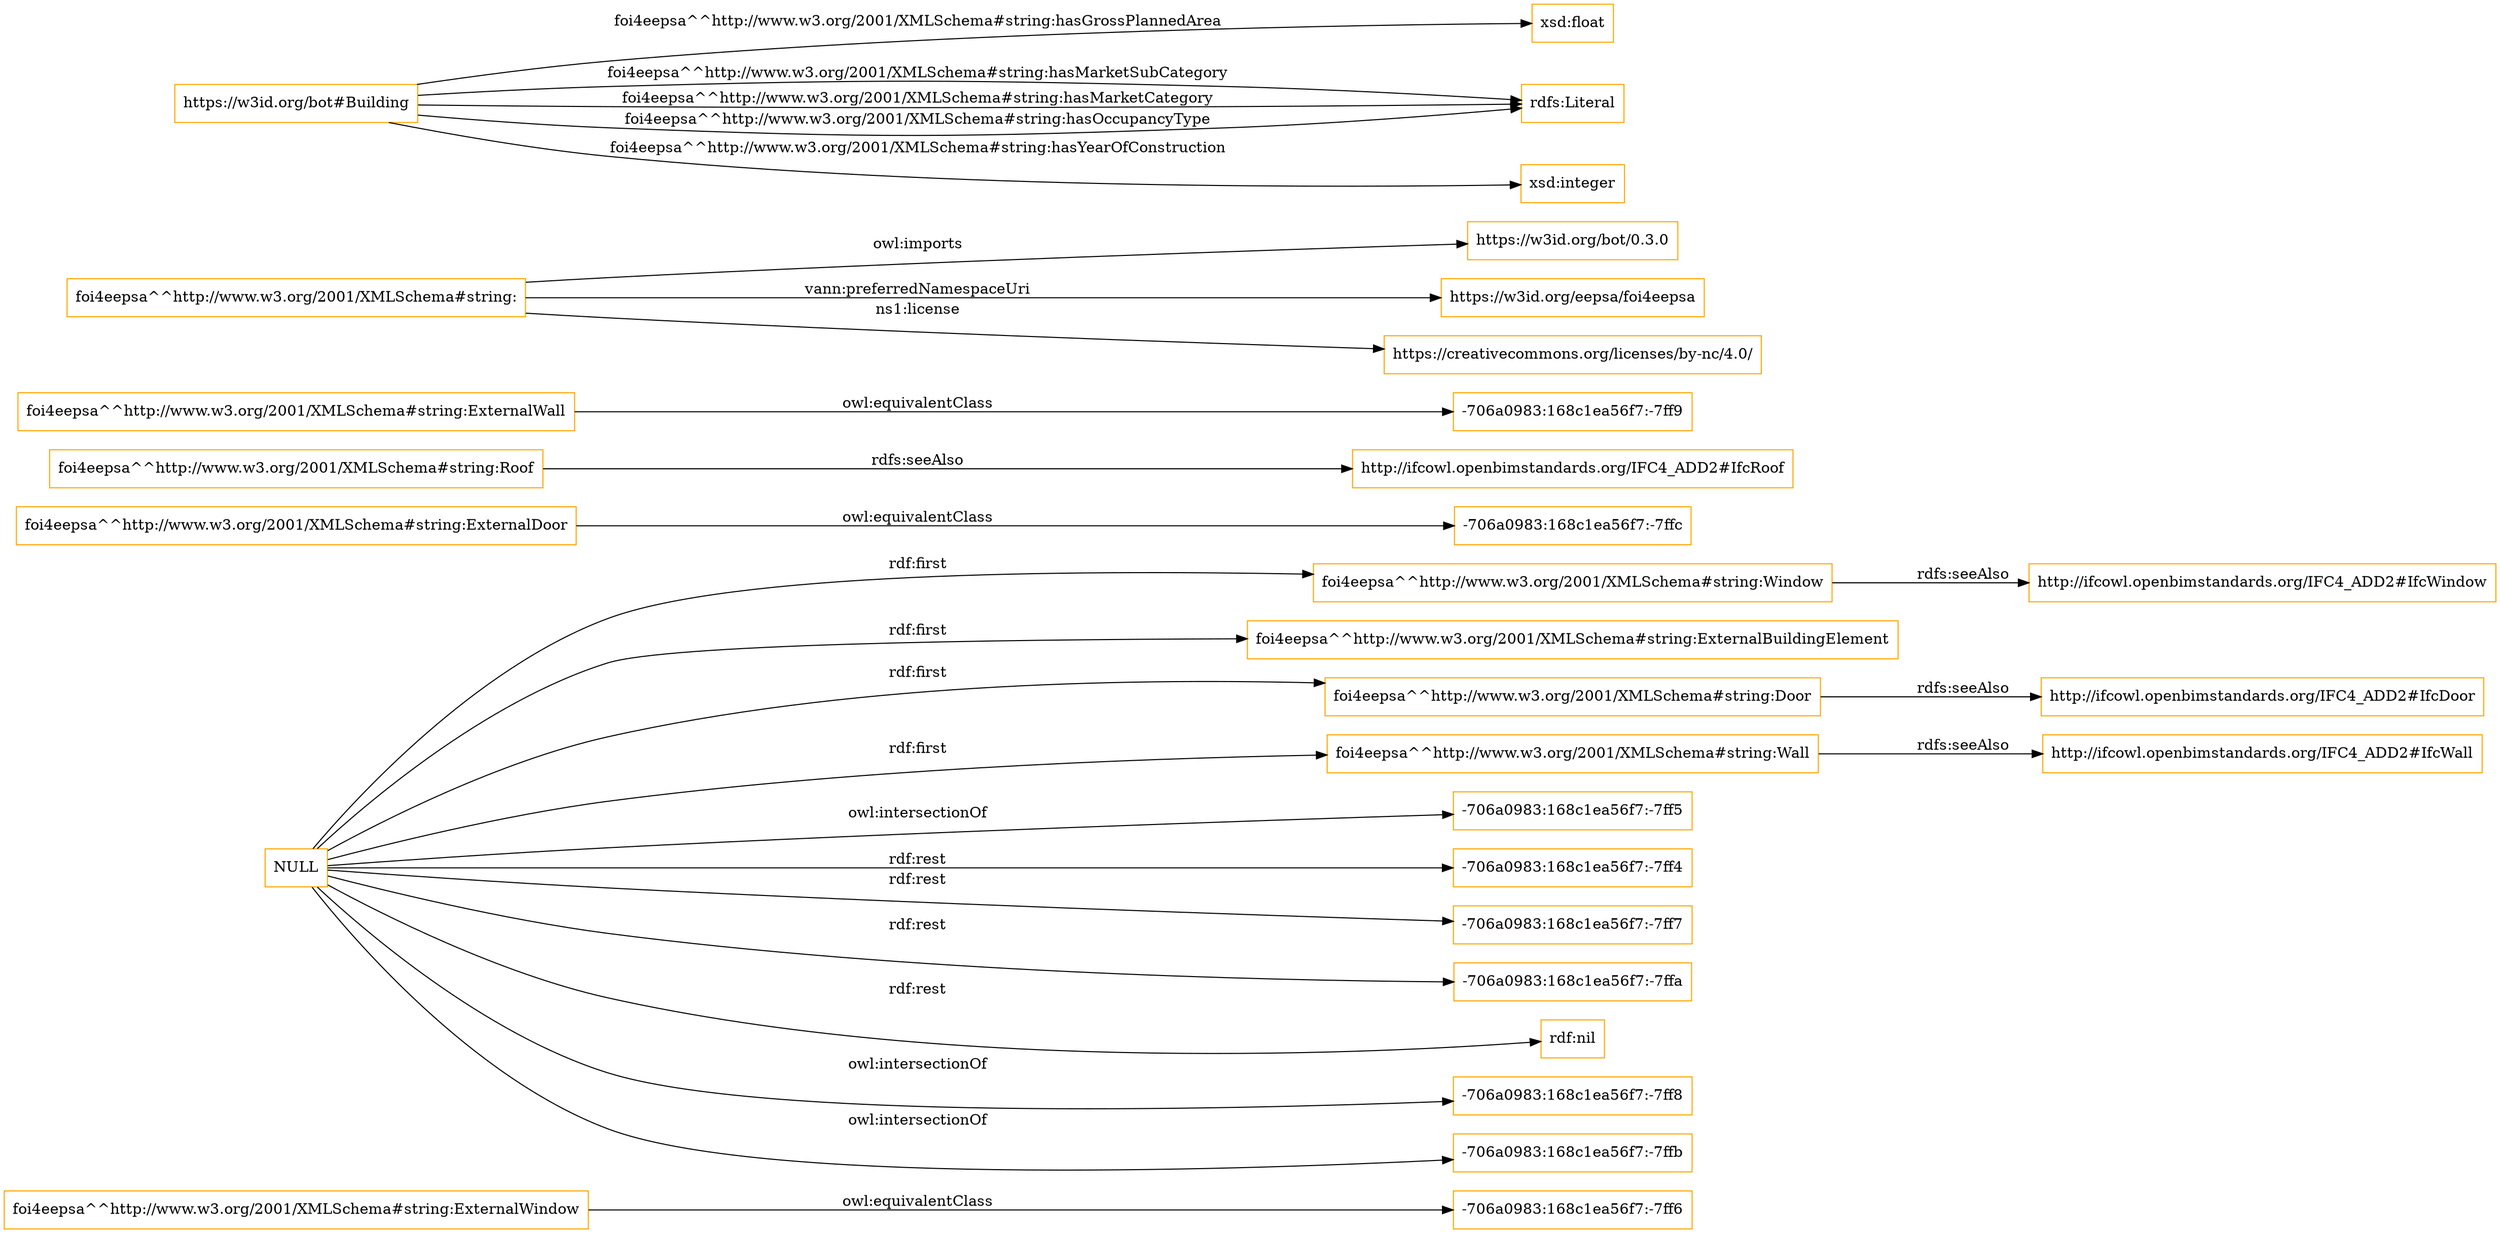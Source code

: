 digraph ar2dtool_diagram { 
rankdir=LR;
size="1501"
node [shape = rectangle, color="orange"]; "-706a0983:168c1ea56f7:-7ff6" "foi4eepsa^^http://www.w3.org/2001/XMLSchema#string:Window" "foi4eepsa^^http://www.w3.org/2001/XMLSchema#string:ExternalDoor" "foi4eepsa^^http://www.w3.org/2001/XMLSchema#string:Roof" "foi4eepsa^^http://www.w3.org/2001/XMLSchema#string:ExternalWall" "foi4eepsa^^http://www.w3.org/2001/XMLSchema#string:ExternalBuildingElement" "-706a0983:168c1ea56f7:-7ff9" "foi4eepsa^^http://www.w3.org/2001/XMLSchema#string:Door" "foi4eepsa^^http://www.w3.org/2001/XMLSchema#string:ExternalWindow" "foi4eepsa^^http://www.w3.org/2001/XMLSchema#string:Wall" "-706a0983:168c1ea56f7:-7ffc" ; /*classes style*/
	"foi4eepsa^^http://www.w3.org/2001/XMLSchema#string:Door" -> "http://ifcowl.openbimstandards.org/IFC4_ADD2#IfcDoor" [ label = "rdfs:seeAlso" ];
	"foi4eepsa^^http://www.w3.org/2001/XMLSchema#string:Wall" -> "http://ifcowl.openbimstandards.org/IFC4_ADD2#IfcWall" [ label = "rdfs:seeAlso" ];
	"foi4eepsa^^http://www.w3.org/2001/XMLSchema#string:Roof" -> "http://ifcowl.openbimstandards.org/IFC4_ADD2#IfcRoof" [ label = "rdfs:seeAlso" ];
	"foi4eepsa^^http://www.w3.org/2001/XMLSchema#string:ExternalDoor" -> "-706a0983:168c1ea56f7:-7ffc" [ label = "owl:equivalentClass" ];
	"foi4eepsa^^http://www.w3.org/2001/XMLSchema#string:ExternalWindow" -> "-706a0983:168c1ea56f7:-7ff6" [ label = "owl:equivalentClass" ];
	"foi4eepsa^^http://www.w3.org/2001/XMLSchema#string:ExternalWall" -> "-706a0983:168c1ea56f7:-7ff9" [ label = "owl:equivalentClass" ];
	"foi4eepsa^^http://www.w3.org/2001/XMLSchema#string:Window" -> "http://ifcowl.openbimstandards.org/IFC4_ADD2#IfcWindow" [ label = "rdfs:seeAlso" ];
	"foi4eepsa^^http://www.w3.org/2001/XMLSchema#string:" -> "https://w3id.org/bot/0.3.0" [ label = "owl:imports" ];
	"foi4eepsa^^http://www.w3.org/2001/XMLSchema#string:" -> "https://w3id.org/eepsa/foi4eepsa" [ label = "vann:preferredNamespaceUri" ];
	"foi4eepsa^^http://www.w3.org/2001/XMLSchema#string:" -> "https://creativecommons.org/licenses/by-nc/4.0/" [ label = "ns1:license" ];
	"NULL" -> "-706a0983:168c1ea56f7:-7ff5" [ label = "owl:intersectionOf" ];
	"NULL" -> "-706a0983:168c1ea56f7:-7ff4" [ label = "rdf:rest" ];
	"NULL" -> "-706a0983:168c1ea56f7:-7ff7" [ label = "rdf:rest" ];
	"NULL" -> "foi4eepsa^^http://www.w3.org/2001/XMLSchema#string:Window" [ label = "rdf:first" ];
	"NULL" -> "foi4eepsa^^http://www.w3.org/2001/XMLSchema#string:ExternalBuildingElement" [ label = "rdf:first" ];
	"NULL" -> "-706a0983:168c1ea56f7:-7ffa" [ label = "rdf:rest" ];
	"NULL" -> "rdf:nil" [ label = "rdf:rest" ];
	"NULL" -> "foi4eepsa^^http://www.w3.org/2001/XMLSchema#string:Door" [ label = "rdf:first" ];
	"NULL" -> "-706a0983:168c1ea56f7:-7ff8" [ label = "owl:intersectionOf" ];
	"NULL" -> "-706a0983:168c1ea56f7:-7ffb" [ label = "owl:intersectionOf" ];
	"NULL" -> "foi4eepsa^^http://www.w3.org/2001/XMLSchema#string:Wall" [ label = "rdf:first" ];
	"https://w3id.org/bot#Building" -> "xsd:float" [ label = "foi4eepsa^^http://www.w3.org/2001/XMLSchema#string:hasGrossPlannedArea" ];
	"https://w3id.org/bot#Building" -> "rdfs:Literal" [ label = "foi4eepsa^^http://www.w3.org/2001/XMLSchema#string:hasMarketSubCategory" ];
	"https://w3id.org/bot#Building" -> "xsd:integer" [ label = "foi4eepsa^^http://www.w3.org/2001/XMLSchema#string:hasYearOfConstruction" ];
	"https://w3id.org/bot#Building" -> "rdfs:Literal" [ label = "foi4eepsa^^http://www.w3.org/2001/XMLSchema#string:hasMarketCategory" ];
	"https://w3id.org/bot#Building" -> "rdfs:Literal" [ label = "foi4eepsa^^http://www.w3.org/2001/XMLSchema#string:hasOccupancyType" ];

}
